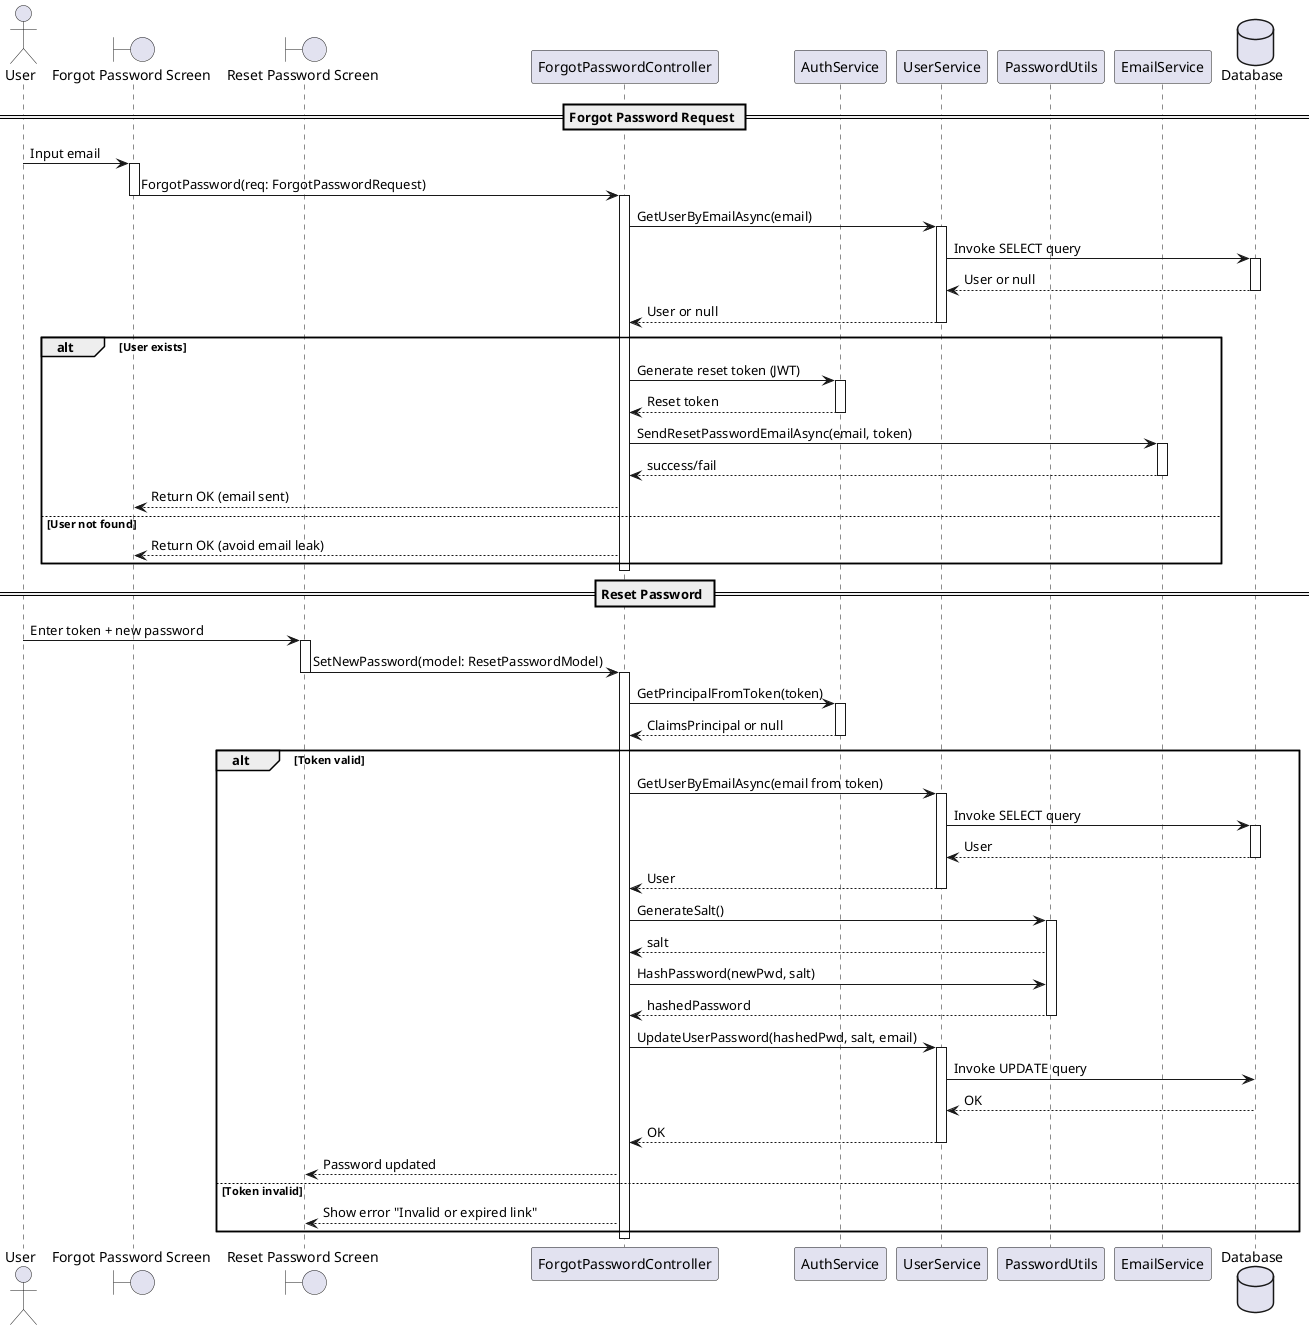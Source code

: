 @startuml
actor User
boundary "Forgot Password Screen" as ForgotScreen
boundary "Reset Password Screen" as ResetScreen
participant "ForgotPasswordController" as Controller
participant "AuthService" as Auth
participant "UserService" as Service
participant "PasswordUtils" as Util
participant "EmailService" as Mail
database "Database" as DB

== Forgot Password Request ==
User -> ForgotScreen : Input email
activate ForgotScreen
ForgotScreen -> Controller : ForgotPassword(req: ForgotPasswordRequest)
deactivate ForgotScreen
activate Controller

Controller -> Service : GetUserByEmailAsync(email)
activate Service
Service -> DB : Invoke SELECT query
activate DB
DB --> Service : User or null
deactivate DB
Service --> Controller : User or null
deactivate Service

alt User exists
    Controller -> Auth : Generate reset token (JWT)
    activate Auth
    Auth --> Controller : Reset token
    deactivate Auth

    Controller -> Mail : SendResetPasswordEmailAsync(email, token)
    activate Mail
    Mail --> Controller : success/fail
    deactivate Mail

    Controller --> ForgotScreen : Return OK (email sent)
else User not found
    Controller --> ForgotScreen : Return OK (avoid email leak)
end
deactivate Controller

== Reset Password ==
User -> ResetScreen : Enter token + new password
activate ResetScreen
ResetScreen -> Controller : SetNewPassword(model: ResetPasswordModel)
deactivate ResetScreen
activate Controller

Controller -> Auth : GetPrincipalFromToken(token)
activate Auth
Auth --> Controller : ClaimsPrincipal or null
deactivate Auth

alt Token valid
    Controller -> Service : GetUserByEmailAsync(email from token)
    activate Service
    Service -> DB : Invoke SELECT query
    activate DB
    DB --> Service : User
    deactivate DB
    Service --> Controller : User
    deactivate Service

    Controller -> Util : GenerateSalt()
    activate Util
    Util --> Controller : salt
    Controller -> Util : HashPassword(newPwd, salt)
    Util --> Controller : hashedPassword
    deactivate Util

    Controller -> Service : UpdateUserPassword(hashedPwd, salt, email)
    activate Service
    Service -> DB : Invoke UPDATE query
    DB --> Service : OK
    Service --> Controller : OK
    deactivate Service

    Controller --> ResetScreen : Password updated
else Token invalid
    Controller --> ResetScreen : Show error "Invalid or expired link"
end
deactivate Controller
@enduml
